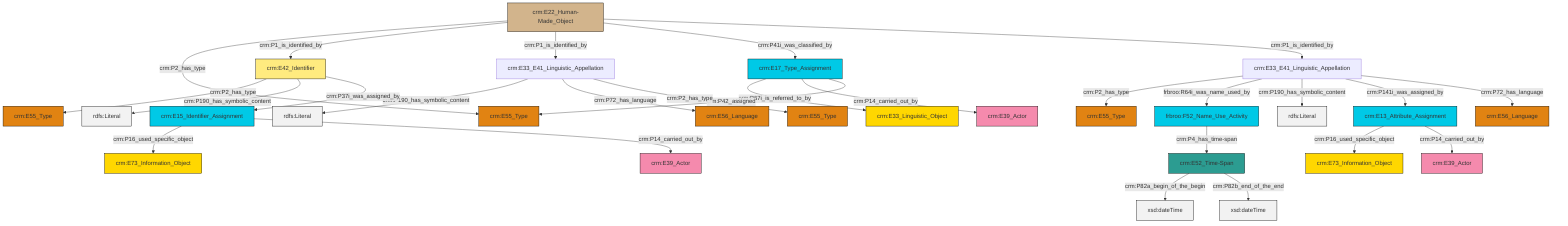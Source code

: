 graph TD
classDef Literal fill:#f2f2f2,stroke:#000000;
classDef CRM_Entity fill:#FFFFFF,stroke:#000000;
classDef Temporal_Entity fill:#00C9E6, stroke:#000000;
classDef Type fill:#E18312, stroke:#000000;
classDef Time-Span fill:#2C9C91, stroke:#000000;
classDef Appellation fill:#FFEB7F, stroke:#000000;
classDef Place fill:#008836, stroke:#000000;
classDef Persistent_Item fill:#B266B2, stroke:#000000;
classDef Conceptual_Object fill:#FFD700, stroke:#000000;
classDef Physical_Thing fill:#D2B48C, stroke:#000000;
classDef Actor fill:#f58aad, stroke:#000000;
classDef PC_Classes fill:#4ce600, stroke:#000000;
classDef Multi fill:#cccccc,stroke:#000000;

0["crm:E22_Human-Made_Object"]:::Physical_Thing -->|crm:P2_has_type| 1["crm:E55_Type"]:::Type
2["crm:E17_Type_Assignment"]:::Temporal_Entity -->|crm:P67i_is_referred_to_by| 3["crm:E33_Linguistic_Object"]:::Conceptual_Object
5["frbroo:F52_Name_Use_Activity"]:::Temporal_Entity -->|crm:P4_has_time-span| 6["crm:E52_Time-Span"]:::Time-Span
8["crm:E13_Attribute_Assignment"]:::Temporal_Entity -->|crm:P16_used_specific_object| 9["crm:E73_Information_Object"]:::Conceptual_Object
10["crm:E42_Identifier"]:::Appellation -->|crm:P2_has_type| 11["crm:E55_Type"]:::Type
13["crm:E33_E41_Linguistic_Appellation"]:::Default -->|crm:P190_has_symbolic_content| 15[rdfs:Literal]:::Literal
6["crm:E52_Time-Span"]:::Time-Span -->|crm:P82a_begin_of_the_begin| 18[xsd:dateTime]:::Literal
2["crm:E17_Type_Assignment"]:::Temporal_Entity -->|crm:P14_carried_out_by| 21["crm:E39_Actor"]:::Actor
22["crm:E33_E41_Linguistic_Appellation"]:::Default -->|crm:P2_has_type| 16["crm:E55_Type"]:::Type
0["crm:E22_Human-Made_Object"]:::Physical_Thing -->|crm:P1_is_identified_by| 10["crm:E42_Identifier"]:::Appellation
22["crm:E33_E41_Linguistic_Appellation"]:::Default -->|frbroo:R64i_was_name_used_by| 5["frbroo:F52_Name_Use_Activity"]:::Temporal_Entity
0["crm:E22_Human-Made_Object"]:::Physical_Thing -->|crm:P1_is_identified_by| 13["crm:E33_E41_Linguistic_Appellation"]:::Default
28["crm:E15_Identifier_Assignment"]:::Temporal_Entity -->|crm:P16_used_specific_object| 29["crm:E73_Information_Object"]:::Conceptual_Object
28["crm:E15_Identifier_Assignment"]:::Temporal_Entity -->|crm:P14_carried_out_by| 25["crm:E39_Actor"]:::Actor
2["crm:E17_Type_Assignment"]:::Temporal_Entity -->|crm:P42_assigned| 1["crm:E55_Type"]:::Type
13["crm:E33_E41_Linguistic_Appellation"]:::Default -->|crm:P72_has_language| 34["crm:E56_Language"]:::Type
8["crm:E13_Attribute_Assignment"]:::Temporal_Entity -->|crm:P14_carried_out_by| 40["crm:E39_Actor"]:::Actor
22["crm:E33_E41_Linguistic_Appellation"]:::Default -->|crm:P190_has_symbolic_content| 41[rdfs:Literal]:::Literal
10["crm:E42_Identifier"]:::Appellation -->|crm:P190_has_symbolic_content| 42[rdfs:Literal]:::Literal
22["crm:E33_E41_Linguistic_Appellation"]:::Default -->|crm:P141i_was_assigned_by| 8["crm:E13_Attribute_Assignment"]:::Temporal_Entity
6["crm:E52_Time-Span"]:::Time-Span -->|crm:P82b_end_of_the_end| 43[xsd:dateTime]:::Literal
22["crm:E33_E41_Linguistic_Appellation"]:::Default -->|crm:P72_has_language| 19["crm:E56_Language"]:::Type
0["crm:E22_Human-Made_Object"]:::Physical_Thing -->|crm:P41i_was_classified_by| 2["crm:E17_Type_Assignment"]:::Temporal_Entity
0["crm:E22_Human-Made_Object"]:::Physical_Thing -->|crm:P1_is_identified_by| 22["crm:E33_E41_Linguistic_Appellation"]:::Default
13["crm:E33_E41_Linguistic_Appellation"]:::Default -->|crm:P2_has_type| 23["crm:E55_Type"]:::Type
10["crm:E42_Identifier"]:::Appellation -->|crm:P37i_was_assigned_by| 28["crm:E15_Identifier_Assignment"]:::Temporal_Entity
